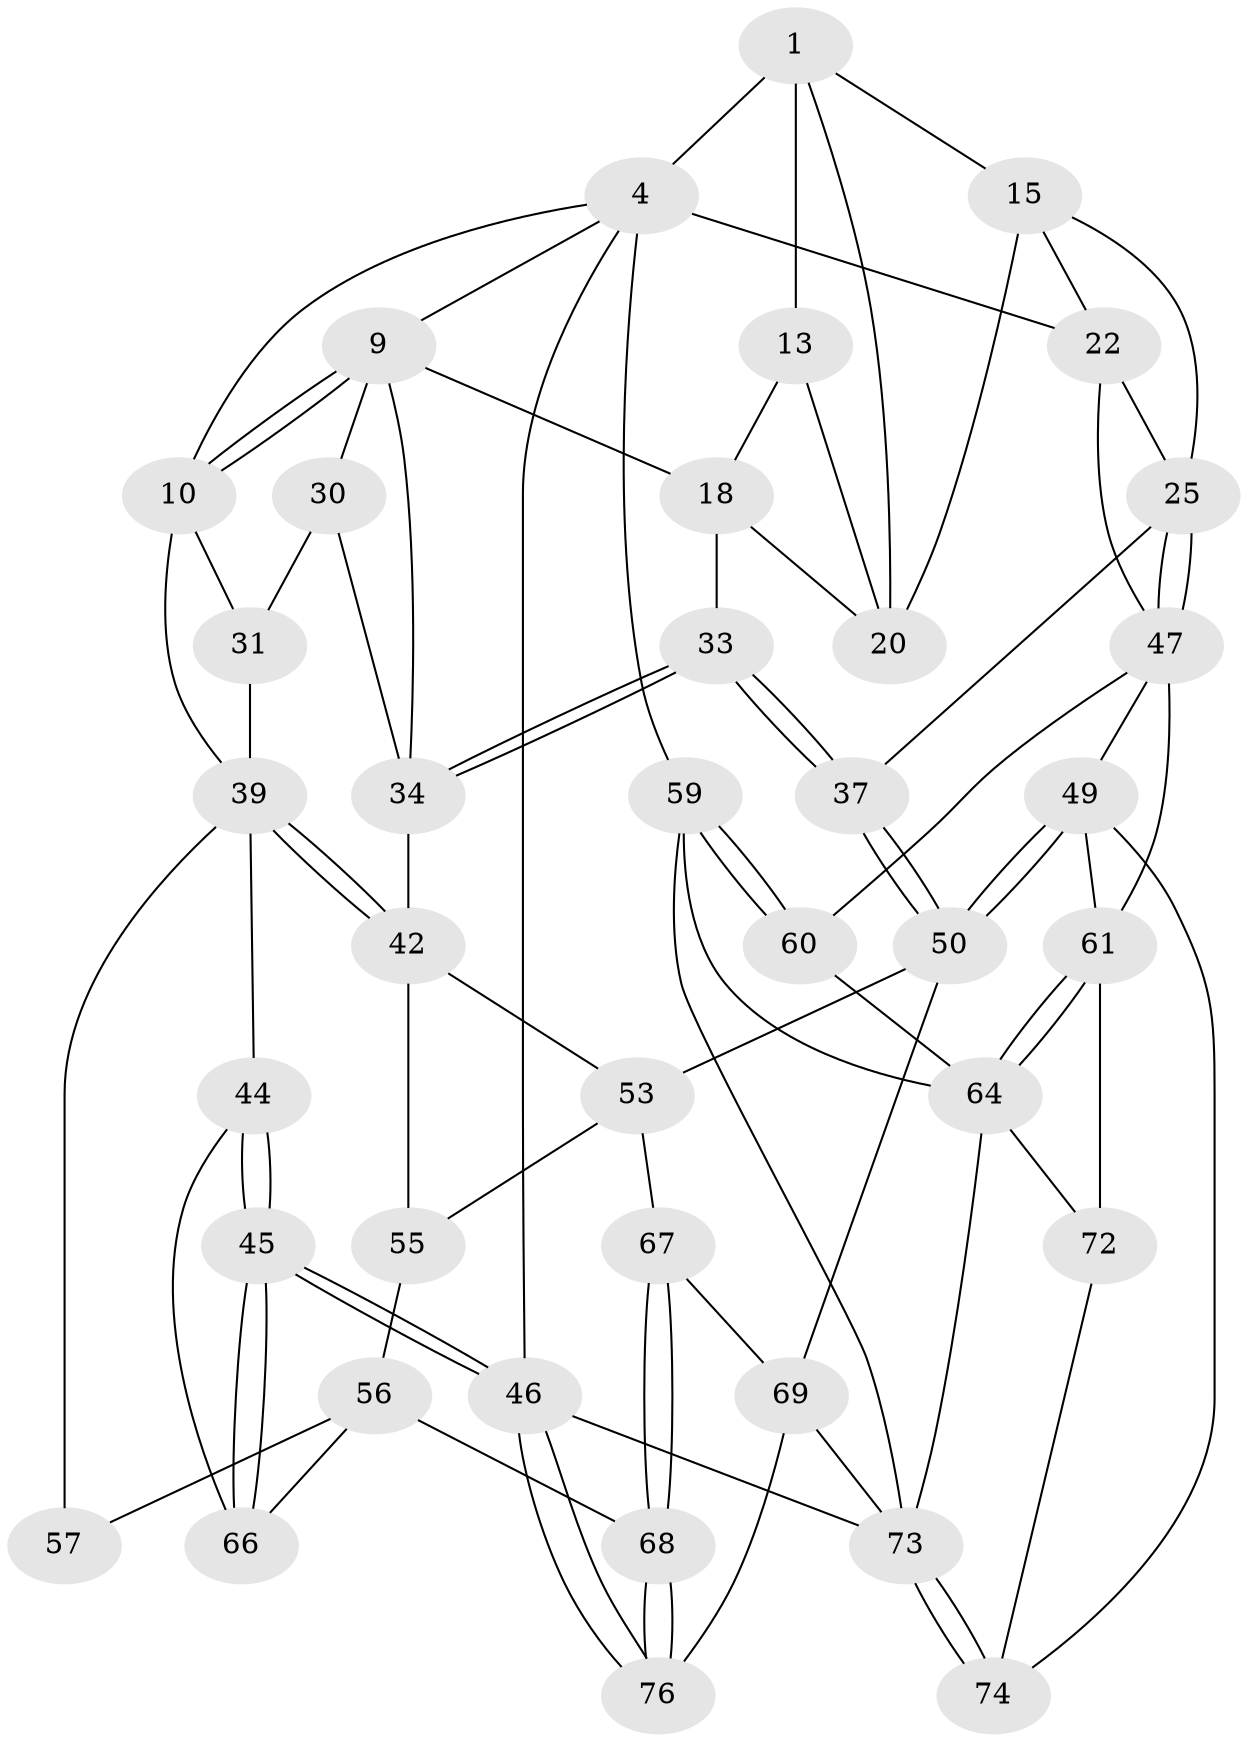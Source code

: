 // original degree distribution, {3: 0.02531645569620253, 4: 0.27848101265822783, 6: 0.24050632911392406, 5: 0.45569620253164556}
// Generated by graph-tools (version 1.1) at 2025/17/03/09/25 04:17:08]
// undirected, 39 vertices, 89 edges
graph export_dot {
graph [start="1"]
  node [color=gray90,style=filled];
  1 [pos="+0.5168232557226414+0",super="+2+7"];
  4 [pos="+1+0",super="+5+23"];
  9 [pos="+0.32022357009189+0.196932307515002",super="+19"];
  10 [pos="+0.09785769699836595+0.13604569699025812",super="+11"];
  13 [pos="+0.5115535400783255+0.13896294311878535",super="+14"];
  15 [pos="+0.8060858449805517+0.10084800123456183",super="+16"];
  18 [pos="+0.38619243646416446+0.2096183083236284",super="+28"];
  20 [pos="+0.6003006182971576+0.22759344756769634",super="+21"];
  22 [pos="+0.8812367136443723+0.13829174763418114",super="+24"];
  25 [pos="+0.7704362056966383+0.3681011335486345",super="+26"];
  30 [pos="+0.2790325161140456+0.30290039157276333",super="+36"];
  31 [pos="+0.17694253636017152+0.3234699308272532",super="+32"];
  33 [pos="+0.4847466860943254+0.4315871524779324"];
  34 [pos="+0.40192451134089374+0.4254627492508541",super="+35"];
  37 [pos="+0.5132951991286461+0.46333364013381984"];
  39 [pos="+0.12889609106356203+0.43734809947481196",super="+40"];
  42 [pos="+0.24764265412504846+0.48828286143401445",super="+54"];
  44 [pos="+0+0.6185681614279129"];
  45 [pos="+0+1"];
  46 [pos="+0+1"];
  47 [pos="+0.7848270313761656+0.3914268134872163",super="+48+51"];
  49 [pos="+0.7768120966440392+0.5643243894498122",super="+63"];
  50 [pos="+0.5190460046031863+0.5670595047189518",super="+52"];
  53 [pos="+0.25608654724650987+0.5328816169002876",super="+58"];
  55 [pos="+0.18238582446140875+0.6042986007262046"];
  56 [pos="+0.1268427913363901+0.6298423505267802",super="+65"];
  57 [pos="+0.11305017347013889+0.6172925178326334"];
  59 [pos="+1+0.8598283196274311"];
  60 [pos="+1+0.5763688919224901"];
  61 [pos="+0.9231938278383492+0.5937401710664664",super="+62"];
  64 [pos="+1+0.5887198072311615",super="+71"];
  66 [pos="+0.13516336712348456+0.7538783594131586"];
  67 [pos="+0.35587588855059105+0.7125917910958115"];
  68 [pos="+0.21119296766508414+0.7814919384075525"];
  69 [pos="+0.4234833638881228+0.7093747435808399",super="+77+70"];
  72 [pos="+0.8189249446484825+0.7795259481900417"];
  73 [pos="+0.604854131265332+0.7370137594057045",super="+78"];
  74 [pos="+0.694819571103862+0.7312983186273421"];
  76 [pos="+0.2626940006712354+1"];
  1 -- 4 [weight=2];
  1 -- 20;
  1 -- 13 [weight=2];
  1 -- 15 [weight=2];
  4 -- 59;
  4 -- 9;
  4 -- 46;
  4 -- 10;
  4 -- 22 [weight=2];
  9 -- 10;
  9 -- 10;
  9 -- 18;
  9 -- 34;
  9 -- 30;
  10 -- 31;
  10 -- 39;
  13 -- 18;
  13 -- 20;
  15 -- 22;
  15 -- 20;
  15 -- 25;
  18 -- 33;
  18 -- 20;
  22 -- 25;
  22 -- 47;
  25 -- 47;
  25 -- 47;
  25 -- 37;
  30 -- 31 [weight=2];
  30 -- 34;
  31 -- 39;
  33 -- 34;
  33 -- 34;
  33 -- 37;
  33 -- 37;
  34 -- 42;
  37 -- 50;
  37 -- 50;
  39 -- 42;
  39 -- 42;
  39 -- 57 [weight=2];
  39 -- 44;
  42 -- 53;
  42 -- 55;
  44 -- 45;
  44 -- 45;
  44 -- 66;
  45 -- 46;
  45 -- 46;
  45 -- 66;
  45 -- 66;
  46 -- 76;
  46 -- 76;
  46 -- 73;
  47 -- 49;
  47 -- 61;
  47 -- 60;
  49 -- 50;
  49 -- 50;
  49 -- 74;
  49 -- 61;
  50 -- 53;
  50 -- 69;
  53 -- 67;
  53 -- 55;
  55 -- 56;
  56 -- 57;
  56 -- 66;
  56 -- 68;
  59 -- 60;
  59 -- 60;
  59 -- 73;
  59 -- 64;
  60 -- 64;
  61 -- 64;
  61 -- 64;
  61 -- 72;
  64 -- 72;
  64 -- 73;
  67 -- 68;
  67 -- 68;
  67 -- 69;
  68 -- 76;
  68 -- 76;
  69 -- 76;
  69 -- 73 [weight=2];
  72 -- 74;
  73 -- 74;
  73 -- 74;
}
